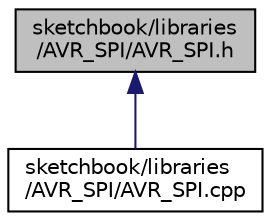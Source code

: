 digraph "sketchbook/libraries/AVR_SPI/AVR_SPI.h"
{
  edge [fontname="Helvetica",fontsize="10",labelfontname="Helvetica",labelfontsize="10"];
  node [fontname="Helvetica",fontsize="10",shape=record];
  Node1 [label="sketchbook/libraries\l/AVR_SPI/AVR_SPI.h",height=0.2,width=0.4,color="black", fillcolor="grey75", style="filled", fontcolor="black"];
  Node1 -> Node2 [dir="back",color="midnightblue",fontsize="10",style="solid",fontname="Helvetica"];
  Node2 [label="sketchbook/libraries\l/AVR_SPI/AVR_SPI.cpp",height=0.2,width=0.4,color="black", fillcolor="white", style="filled",URL="$_a_v_r___s_p_i_8cpp.html",tooltip="Observe that the Arduino SPI library \"allows you to communicate with SPI devices, with the Arduino as..."];
}
